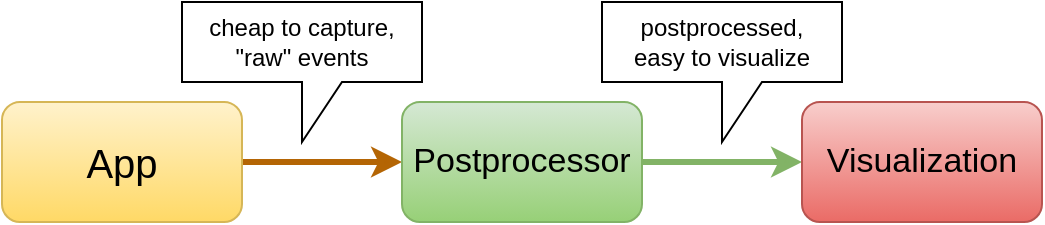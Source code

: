 <mxfile version="15.4.0" type="device"><diagram id="MS388-c4-XlHs_GRuFb5" name="Page-1"><mxGraphModel dx="1103" dy="1003" grid="1" gridSize="10" guides="1" tooltips="1" connect="1" arrows="1" fold="1" page="1" pageScale="1" pageWidth="850" pageHeight="1100" math="0" shadow="0"><root><mxCell id="0"/><mxCell id="1" parent="0"/><mxCell id="jivt-cyxvW6mR7L7wtIP-4" value="" style="edgeStyle=orthogonalEdgeStyle;rounded=0;orthogonalLoop=1;jettySize=auto;html=1;fontSize=20;strokeWidth=3;fillColor=#fad7ac;strokeColor=#b46504;" parent="1" source="jivt-cyxvW6mR7L7wtIP-1" target="jivt-cyxvW6mR7L7wtIP-3" edge="1"><mxGeometry relative="1" as="geometry"/></mxCell><mxCell id="jivt-cyxvW6mR7L7wtIP-1" value="App" style="rounded=1;whiteSpace=wrap;html=1;gradientColor=#ffd966;fillColor=#fff2cc;strokeColor=#d6b656;fontSize=20;" parent="1" vertex="1"><mxGeometry x="110" y="310" width="120" height="60" as="geometry"/></mxCell><mxCell id="jivt-cyxvW6mR7L7wtIP-6" value="" style="edgeStyle=orthogonalEdgeStyle;rounded=0;orthogonalLoop=1;jettySize=auto;html=1;fontSize=20;strokeWidth=3;gradientColor=#97d077;fillColor=#d5e8d4;strokeColor=#82b366;" parent="1" source="jivt-cyxvW6mR7L7wtIP-3" target="jivt-cyxvW6mR7L7wtIP-5" edge="1"><mxGeometry relative="1" as="geometry"/></mxCell><mxCell id="jivt-cyxvW6mR7L7wtIP-3" value="Postprocessor" style="rounded=1;whiteSpace=wrap;html=1;gradientColor=#97d077;fillColor=#d5e8d4;strokeColor=#82b366;fontSize=17;" parent="1" vertex="1"><mxGeometry x="310" y="310" width="120" height="60" as="geometry"/></mxCell><mxCell id="jivt-cyxvW6mR7L7wtIP-5" value="Visualization" style="rounded=1;whiteSpace=wrap;html=1;fillColor=#f8cecc;strokeColor=#b85450;fontSize=17;gradientColor=#ea6b66;" parent="1" vertex="1"><mxGeometry x="510" y="310" width="120" height="60" as="geometry"/></mxCell><mxCell id="bv5yeLe0fxLKhDUpAIQx-1" value="cheap to capture, &quot;raw&quot; events" style="shape=callout;whiteSpace=wrap;html=1;perimeter=calloutPerimeter;" parent="1" vertex="1"><mxGeometry x="200" y="260" width="120" height="70" as="geometry"/></mxCell><mxCell id="bv5yeLe0fxLKhDUpAIQx-2" value="postprocessed,&lt;br&gt;easy to visualize" style="shape=callout;whiteSpace=wrap;html=1;perimeter=calloutPerimeter;" parent="1" vertex="1"><mxGeometry x="410" y="260" width="120" height="70" as="geometry"/></mxCell></root></mxGraphModel></diagram></mxfile>
